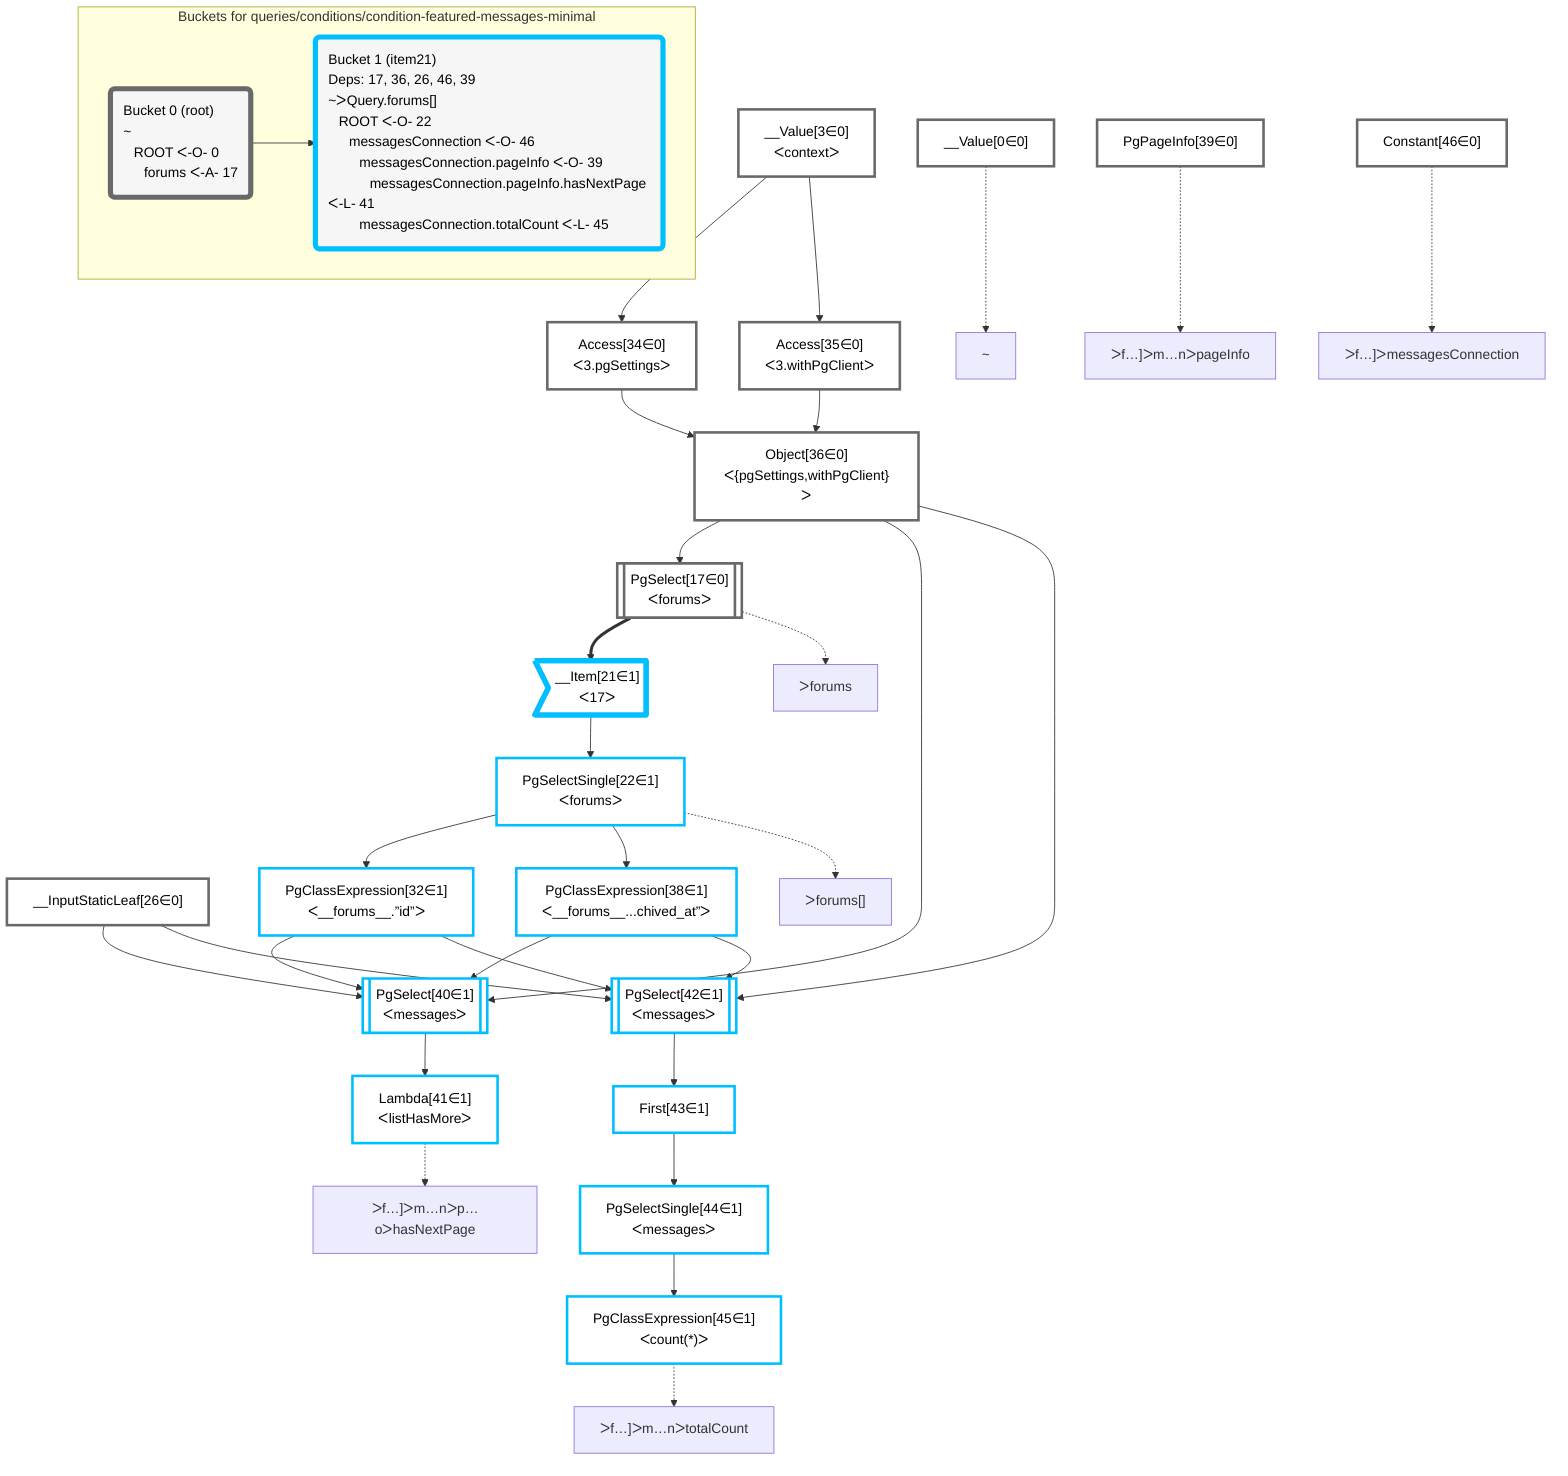 graph TD
    classDef path fill:#eee,stroke:#000,color:#000
    classDef plan fill:#fff,stroke-width:3px,color:#000
    classDef itemplan fill:#fff,stroke-width:6px,color:#000
    classDef sideeffectplan fill:#f00,stroke-width:6px,color:#000
    classDef bucket fill:#f6f6f6,color:#000,stroke-width:6px,text-align:left


    %% define plans
    __Value0["__Value[0∈0]"]:::plan
    __Value3["__Value[3∈0]<br />ᐸcontextᐳ"]:::plan
    Access34["Access[34∈0]<br />ᐸ3.pgSettingsᐳ"]:::plan
    Access35["Access[35∈0]<br />ᐸ3.withPgClientᐳ"]:::plan
    Object36["Object[36∈0]<br />ᐸ{pgSettings,withPgClient}ᐳ"]:::plan
    PgSelect17[["PgSelect[17∈0]<br />ᐸforumsᐳ"]]:::plan
    __Item21>"__Item[21∈1]<br />ᐸ17ᐳ"]:::itemplan
    PgSelectSingle22["PgSelectSingle[22∈1]<br />ᐸforumsᐳ"]:::plan
    __InputStaticLeaf26["__InputStaticLeaf[26∈0]"]:::plan
    PgClassExpression32["PgClassExpression[32∈1]<br />ᐸ__forums__.”id”ᐳ"]:::plan
    Constant46["Constant[46∈0]"]:::plan
    PgClassExpression38["PgClassExpression[38∈1]<br />ᐸ__forums__...chived_at”ᐳ"]:::plan
    PgPageInfo39["PgPageInfo[39∈0]"]:::plan
    PgSelect40[["PgSelect[40∈1]<br />ᐸmessagesᐳ"]]:::plan
    Lambda41["Lambda[41∈1]<br />ᐸlistHasMoreᐳ"]:::plan
    PgSelect42[["PgSelect[42∈1]<br />ᐸmessagesᐳ"]]:::plan
    First43["First[43∈1]"]:::plan
    PgSelectSingle44["PgSelectSingle[44∈1]<br />ᐸmessagesᐳ"]:::plan
    PgClassExpression45["PgClassExpression[45∈1]<br />ᐸcount(*)ᐳ"]:::plan

    %% plan dependencies
    __Value3 --> Access34
    __Value3 --> Access35
    Access34 & Access35 --> Object36
    Object36 --> PgSelect17
    PgSelect17 ==> __Item21
    __Item21 --> PgSelectSingle22
    PgSelectSingle22 --> PgClassExpression32
    PgSelectSingle22 --> PgClassExpression38
    Object36 & PgClassExpression32 & __InputStaticLeaf26 & PgClassExpression38 --> PgSelect40
    PgSelect40 --> Lambda41
    Object36 & PgClassExpression32 & __InputStaticLeaf26 & PgClassExpression38 --> PgSelect42
    PgSelect42 --> First43
    First43 --> PgSelectSingle44
    PgSelectSingle44 --> PgClassExpression45

    %% plan-to-path relationships
    P0["~"]
    __Value0 -.-> P0
    P17["ᐳforums"]
    PgSelect17 -.-> P17
    P22["ᐳforums[]"]
    PgSelectSingle22 -.-> P22
    P39["ᐳf…]ᐳm…nᐳpageInfo"]
    PgPageInfo39 -.-> P39
    P41["ᐳf…]ᐳm…nᐳp…oᐳhasNextPage"]
    Lambda41 -.-> P41
    P45["ᐳf…]ᐳm…nᐳtotalCount"]
    PgClassExpression45 -.-> P45
    P46["ᐳf…]ᐳmessagesConnection"]
    Constant46 -.-> P46

    subgraph "Buckets for queries/conditions/condition-featured-messages-minimal"
    Bucket0("Bucket 0 (root)<br />~<br />⠀ROOT ᐸ-O- 0<br />⠀⠀forums ᐸ-A- 17"):::bucket
    classDef bucket0 stroke:#696969
    class Bucket0,__Value0,__Value3,PgSelect17,__InputStaticLeaf26,Access34,Access35,Object36,PgPageInfo39,Constant46 bucket0
    Bucket1("Bucket 1 (item21)<br />Deps: 17, 36, 26, 46, 39<br />~ᐳQuery.forums[]<br />⠀ROOT ᐸ-O- 22<br />⠀⠀messagesConnection ᐸ-O- 46<br />⠀⠀⠀messagesConnection.pageInfo ᐸ-O- 39<br />⠀⠀⠀⠀messagesConnection.pageInfo.hasNextPage ᐸ-L- 41<br />⠀⠀⠀messagesConnection.totalCount ᐸ-L- 45"):::bucket
    classDef bucket1 stroke:#00bfff
    class Bucket1,__Item21,PgSelectSingle22,PgClassExpression32,PgClassExpression38,PgSelect40,Lambda41,PgSelect42,First43,PgSelectSingle44,PgClassExpression45 bucket1
    Bucket0 --> Bucket1
    end